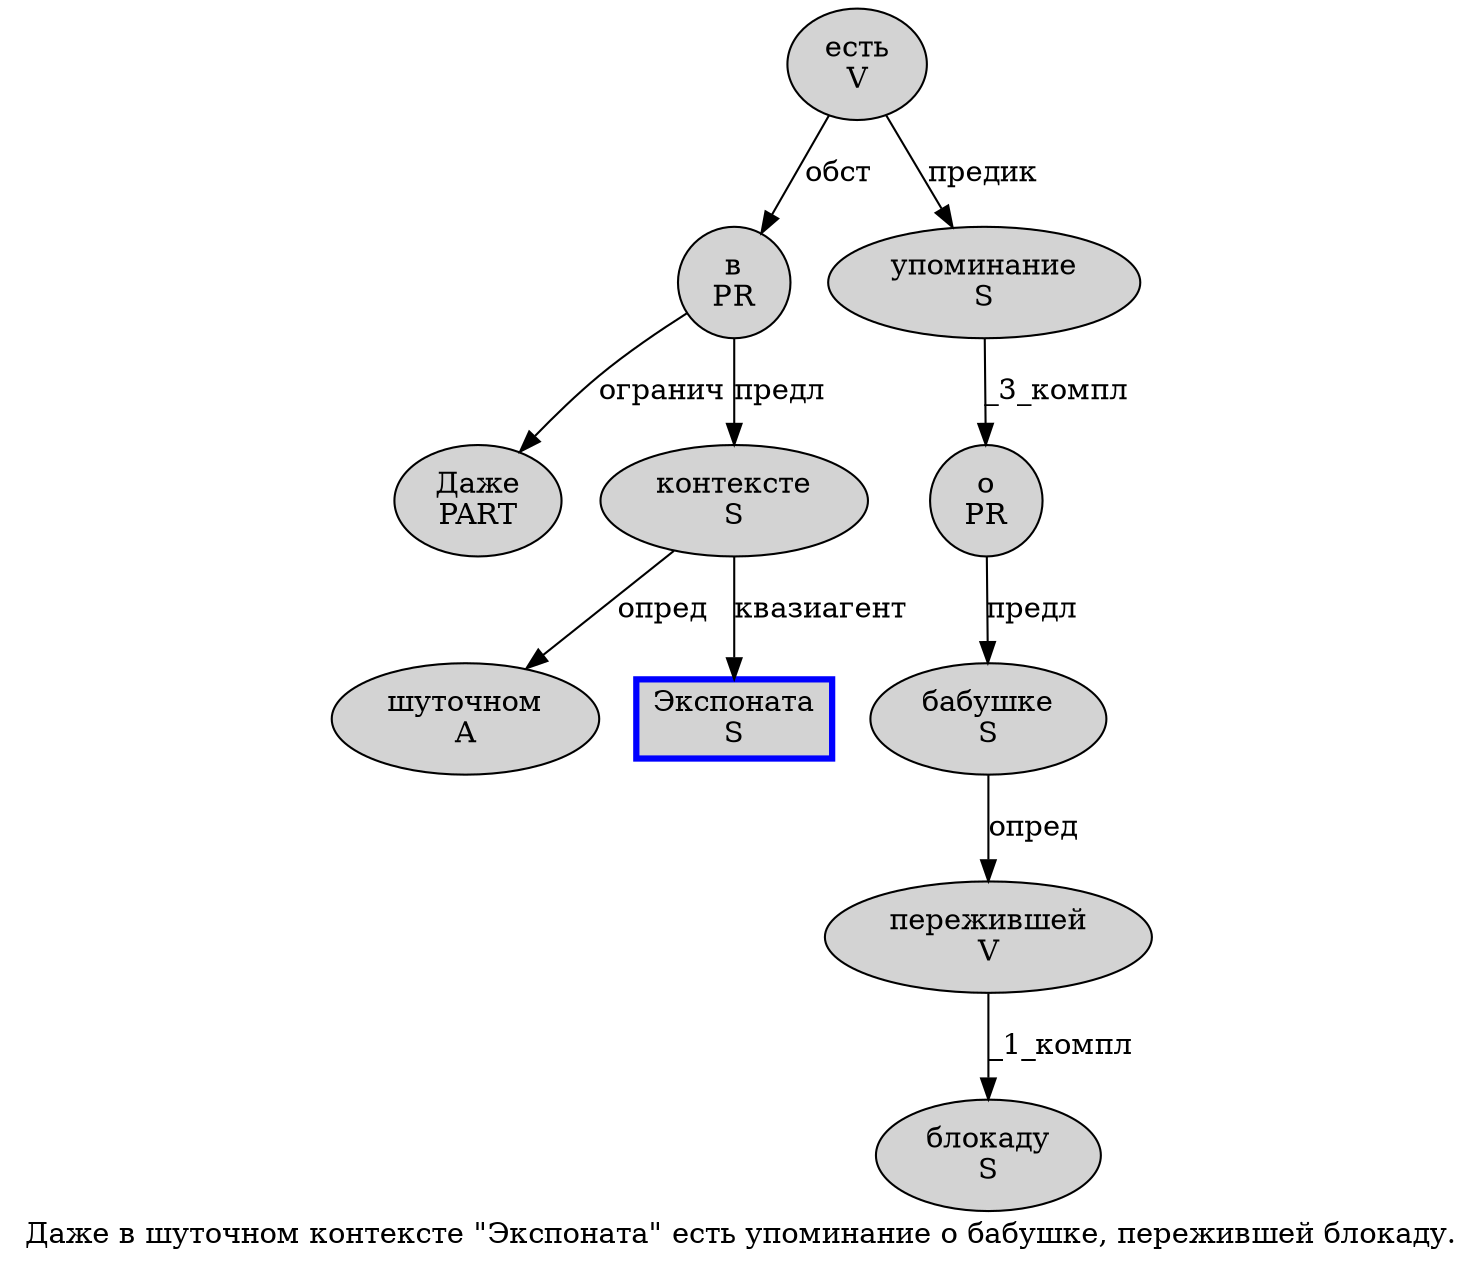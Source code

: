 digraph SENTENCE_1341 {
	graph [label="Даже в шуточном контексте \"Экспоната\" есть упоминание о бабушке, пережившей блокаду."]
	node [style=filled]
		0 [label="Даже
PART" color="" fillcolor=lightgray penwidth=1 shape=ellipse]
		1 [label="в
PR" color="" fillcolor=lightgray penwidth=1 shape=ellipse]
		2 [label="шуточном
A" color="" fillcolor=lightgray penwidth=1 shape=ellipse]
		3 [label="контексте
S" color="" fillcolor=lightgray penwidth=1 shape=ellipse]
		5 [label="Экспоната
S" color=blue fillcolor=lightgray penwidth=3 shape=box]
		7 [label="есть
V" color="" fillcolor=lightgray penwidth=1 shape=ellipse]
		8 [label="упоминание
S" color="" fillcolor=lightgray penwidth=1 shape=ellipse]
		9 [label="о
PR" color="" fillcolor=lightgray penwidth=1 shape=ellipse]
		10 [label="бабушке
S" color="" fillcolor=lightgray penwidth=1 shape=ellipse]
		12 [label="пережившей
V" color="" fillcolor=lightgray penwidth=1 shape=ellipse]
		13 [label="блокаду
S" color="" fillcolor=lightgray penwidth=1 shape=ellipse]
			10 -> 12 [label="опред"]
			3 -> 2 [label="опред"]
			3 -> 5 [label="квазиагент"]
			12 -> 13 [label="_1_компл"]
			9 -> 10 [label="предл"]
			8 -> 9 [label="_3_компл"]
			7 -> 1 [label="обст"]
			7 -> 8 [label="предик"]
			1 -> 0 [label="огранич"]
			1 -> 3 [label="предл"]
}